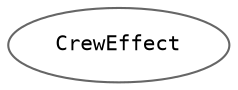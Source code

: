digraph "Graphical Class Hierarchy"
{
 // INTERACTIVE_SVG=YES
 // LATEX_PDF_SIZE
  bgcolor="transparent";
  edge [fontname=Helvetica,fontsize=10,labelfontname=Helvetica,labelfontsize=10];
  node [fontname=Helvetica,fontsize=10,fontname=Consolas fontsize=10 style=filled height=0.2 width=0.4 margin=0.1];
  rankdir="LR";
  Node0 [id="Node000000",label="CrewEffect",height=0.2,width=0.4,color="grey40", fillcolor="white", style="filled",URL="$class_crew_effect.html",tooltip=" "];
}
